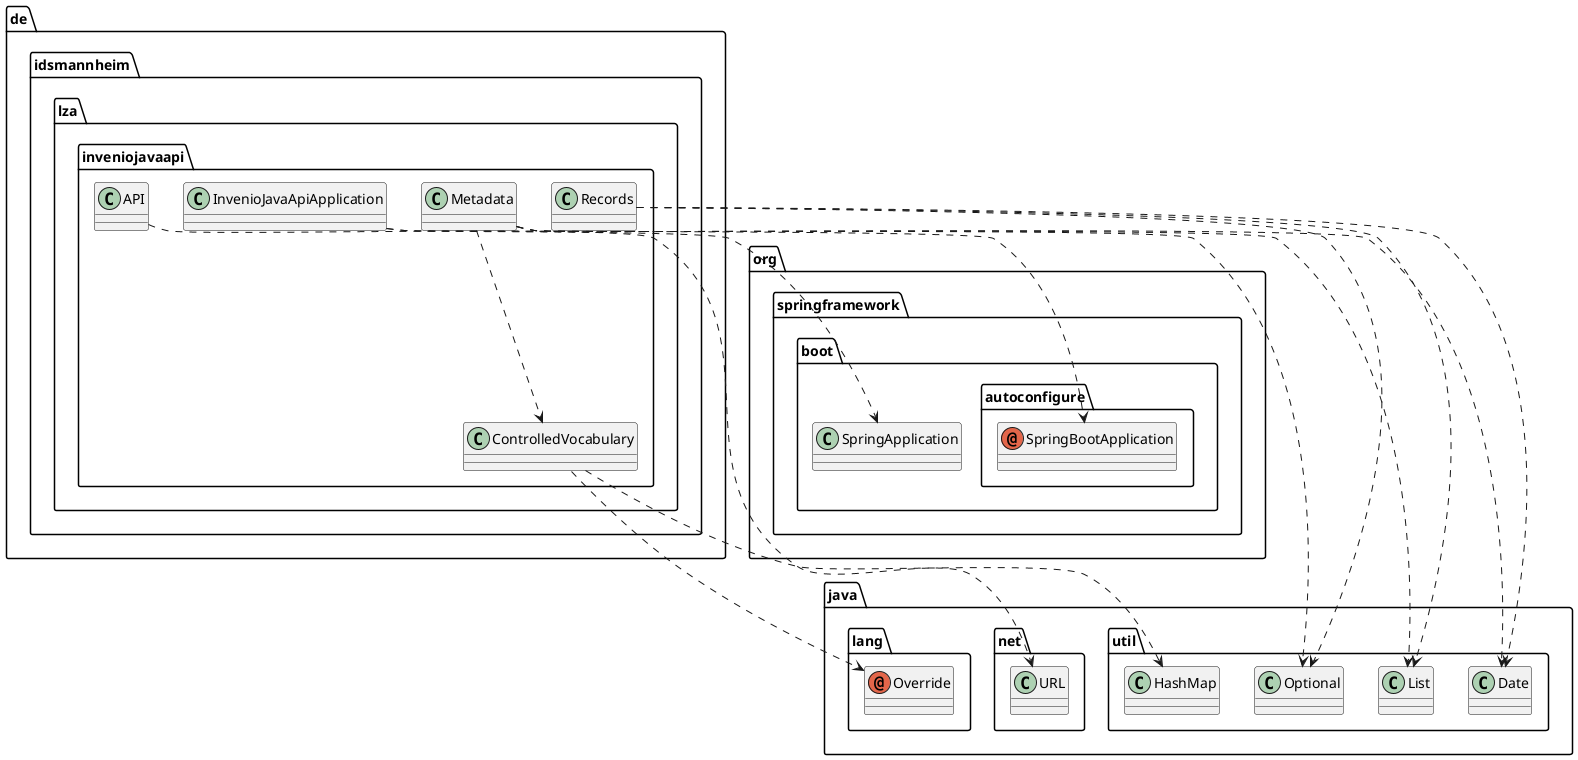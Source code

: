 @startuml
annotation java.lang.Override
annotation org.springframework.boot.autoconfigure.SpringBootApplication
class de.idsmannheim.lza.inveniojavaapi.API
class de.idsmannheim.lza.inveniojavaapi.ControlledVocabulary
class de.idsmannheim.lza.inveniojavaapi.InvenioJavaApiApplication
class de.idsmannheim.lza.inveniojavaapi.Metadata
class de.idsmannheim.lza.inveniojavaapi.Records
class java.net.URL
class java.util.Date
class java.util.HashMap
class java.util.List
class java.util.Optional
class org.springframework.boot.SpringApplication
de.idsmannheim.lza.inveniojavaapi.API ..> java.net.URL
de.idsmannheim.lza.inveniojavaapi.ControlledVocabulary ..> java.lang.Override
de.idsmannheim.lza.inveniojavaapi.ControlledVocabulary ..> java.util.HashMap
de.idsmannheim.lza.inveniojavaapi.InvenioJavaApiApplication ..> org.springframework.boot.autoconfigure.SpringBootApplication
de.idsmannheim.lza.inveniojavaapi.InvenioJavaApiApplication ..> org.springframework.boot.SpringApplication
de.idsmannheim.lza.inveniojavaapi.Metadata ..> de.idsmannheim.lza.inveniojavaapi.ControlledVocabulary
de.idsmannheim.lza.inveniojavaapi.Metadata ..> java.util.Date
de.idsmannheim.lza.inveniojavaapi.Metadata ..> java.util.List
de.idsmannheim.lza.inveniojavaapi.Metadata ..> java.util.Optional
de.idsmannheim.lza.inveniojavaapi.Records ..> java.util.Date
de.idsmannheim.lza.inveniojavaapi.Records ..> java.util.List
de.idsmannheim.lza.inveniojavaapi.Records ..> java.util.Optional
@enduml